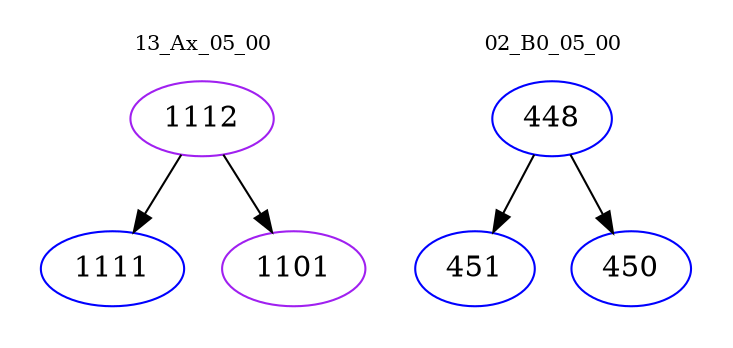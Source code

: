digraph{
subgraph cluster_0 {
color = white
label = "13_Ax_05_00";
fontsize=10;
T0_1112 [label="1112", color="purple"]
T0_1112 -> T0_1111 [color="black"]
T0_1111 [label="1111", color="blue"]
T0_1112 -> T0_1101 [color="black"]
T0_1101 [label="1101", color="purple"]
}
subgraph cluster_1 {
color = white
label = "02_B0_05_00";
fontsize=10;
T1_448 [label="448", color="blue"]
T1_448 -> T1_451 [color="black"]
T1_451 [label="451", color="blue"]
T1_448 -> T1_450 [color="black"]
T1_450 [label="450", color="blue"]
}
}
